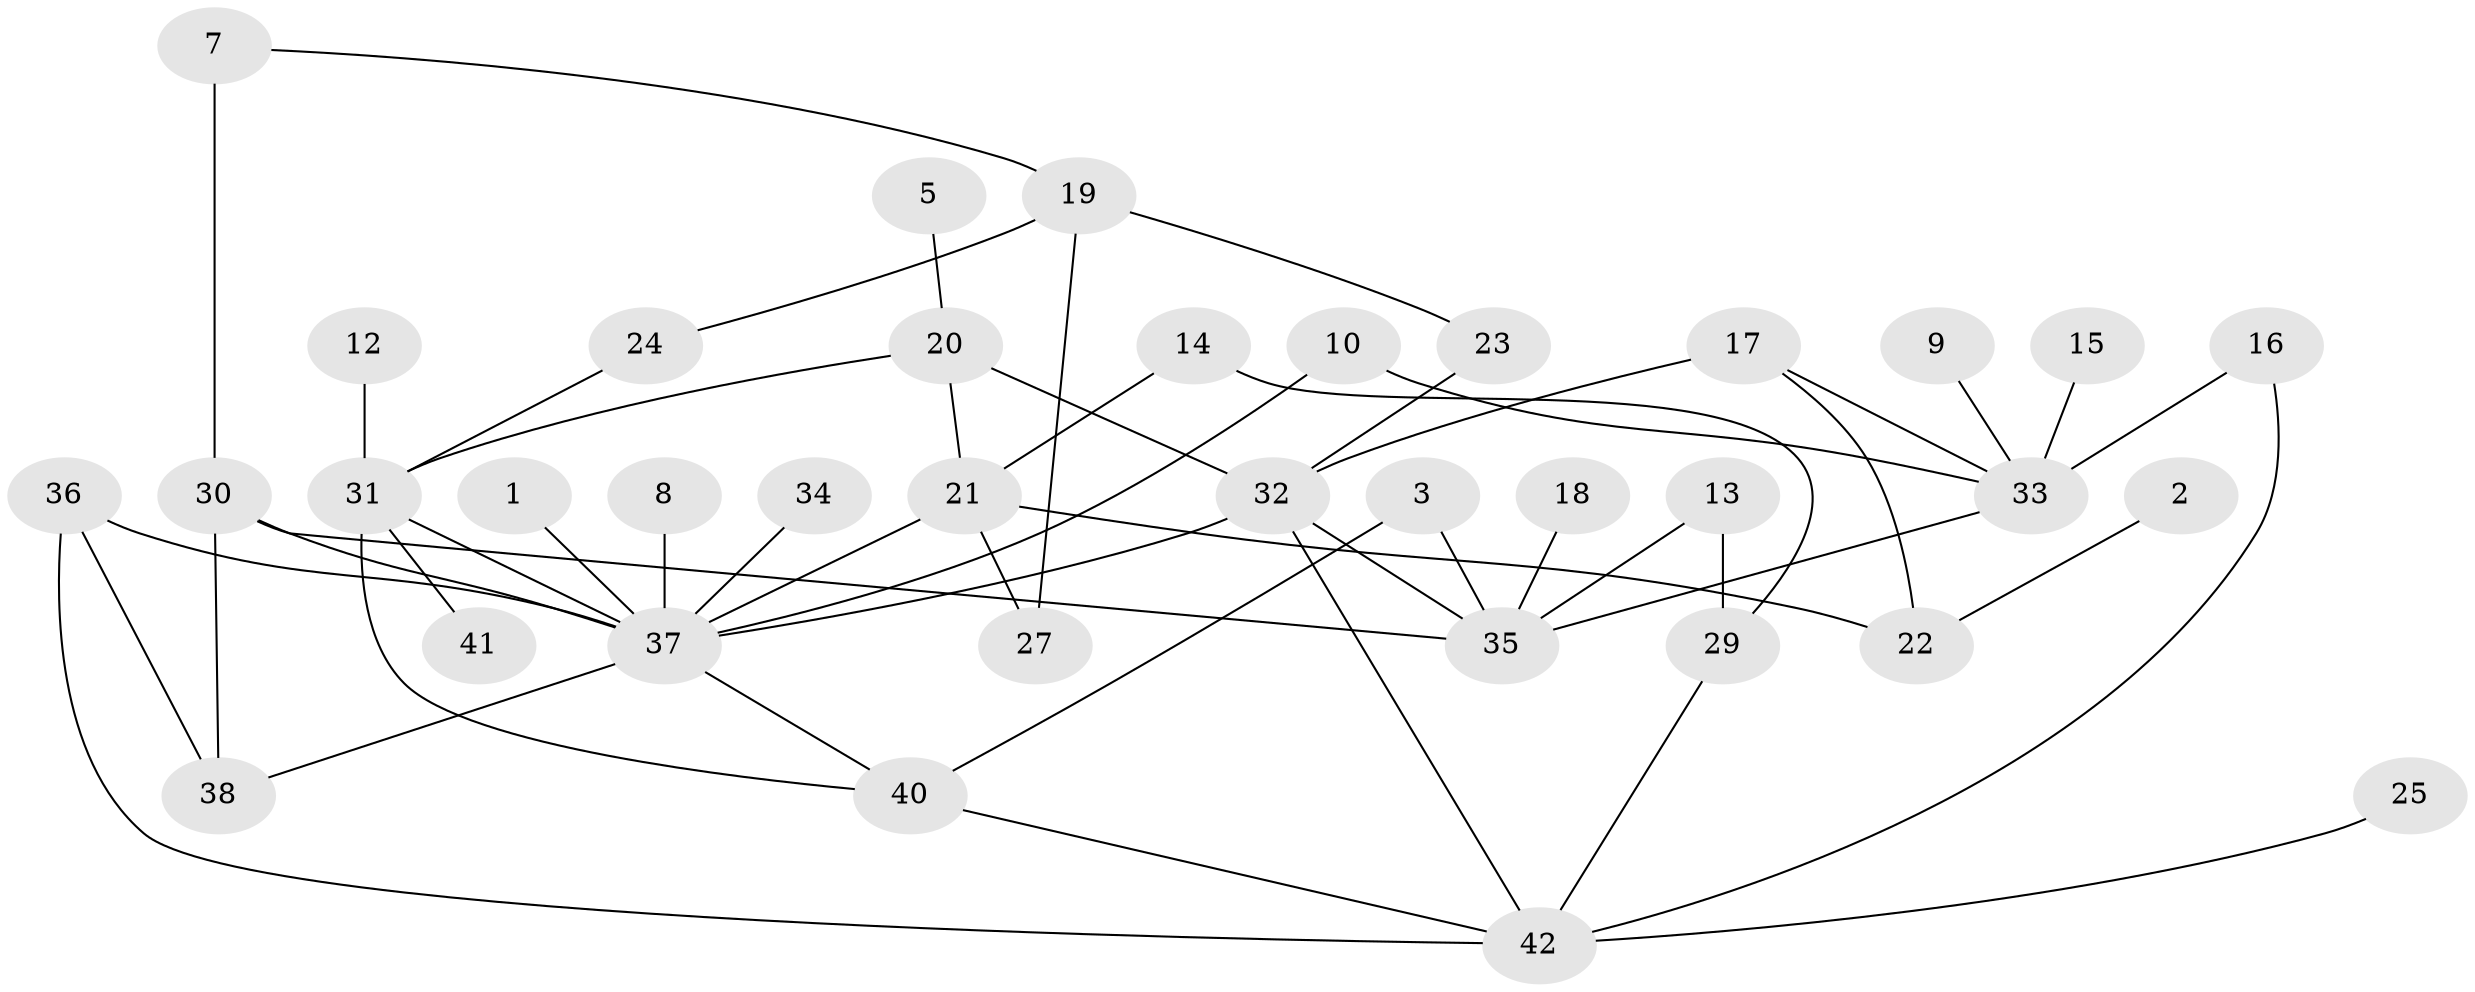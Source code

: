 // original degree distribution, {2: 0.34523809523809523, 1: 0.17857142857142858, 0: 0.07142857142857142, 3: 0.20238095238095238, 4: 0.09523809523809523, 5: 0.09523809523809523, 8: 0.011904761904761904}
// Generated by graph-tools (version 1.1) at 2025/25/03/09/25 03:25:17]
// undirected, 36 vertices, 53 edges
graph export_dot {
graph [start="1"]
  node [color=gray90,style=filled];
  1;
  2;
  3;
  5;
  7;
  8;
  9;
  10;
  12;
  13;
  14;
  15;
  16;
  17;
  18;
  19;
  20;
  21;
  22;
  23;
  24;
  25;
  27;
  29;
  30;
  31;
  32;
  33;
  34;
  35;
  36;
  37;
  38;
  40;
  41;
  42;
  1 -- 37 [weight=1.0];
  2 -- 22 [weight=1.0];
  3 -- 35 [weight=1.0];
  3 -- 40 [weight=1.0];
  5 -- 20 [weight=1.0];
  7 -- 19 [weight=1.0];
  7 -- 30 [weight=2.0];
  8 -- 37 [weight=1.0];
  9 -- 33 [weight=1.0];
  10 -- 33 [weight=1.0];
  10 -- 37 [weight=1.0];
  12 -- 31 [weight=2.0];
  13 -- 29 [weight=1.0];
  13 -- 35 [weight=1.0];
  14 -- 21 [weight=1.0];
  14 -- 29 [weight=1.0];
  15 -- 33 [weight=1.0];
  16 -- 33 [weight=1.0];
  16 -- 42 [weight=1.0];
  17 -- 22 [weight=1.0];
  17 -- 32 [weight=2.0];
  17 -- 33 [weight=1.0];
  18 -- 35 [weight=1.0];
  19 -- 23 [weight=1.0];
  19 -- 24 [weight=1.0];
  19 -- 27 [weight=1.0];
  20 -- 21 [weight=1.0];
  20 -- 31 [weight=1.0];
  20 -- 32 [weight=1.0];
  21 -- 22 [weight=1.0];
  21 -- 27 [weight=1.0];
  21 -- 37 [weight=1.0];
  23 -- 32 [weight=1.0];
  24 -- 31 [weight=1.0];
  25 -- 42 [weight=1.0];
  29 -- 42 [weight=1.0];
  30 -- 35 [weight=1.0];
  30 -- 37 [weight=2.0];
  30 -- 38 [weight=2.0];
  31 -- 37 [weight=1.0];
  31 -- 40 [weight=1.0];
  31 -- 41 [weight=1.0];
  32 -- 35 [weight=1.0];
  32 -- 37 [weight=1.0];
  32 -- 42 [weight=1.0];
  33 -- 35 [weight=1.0];
  34 -- 37 [weight=2.0];
  36 -- 37 [weight=1.0];
  36 -- 38 [weight=1.0];
  36 -- 42 [weight=1.0];
  37 -- 38 [weight=1.0];
  37 -- 40 [weight=1.0];
  40 -- 42 [weight=1.0];
}
